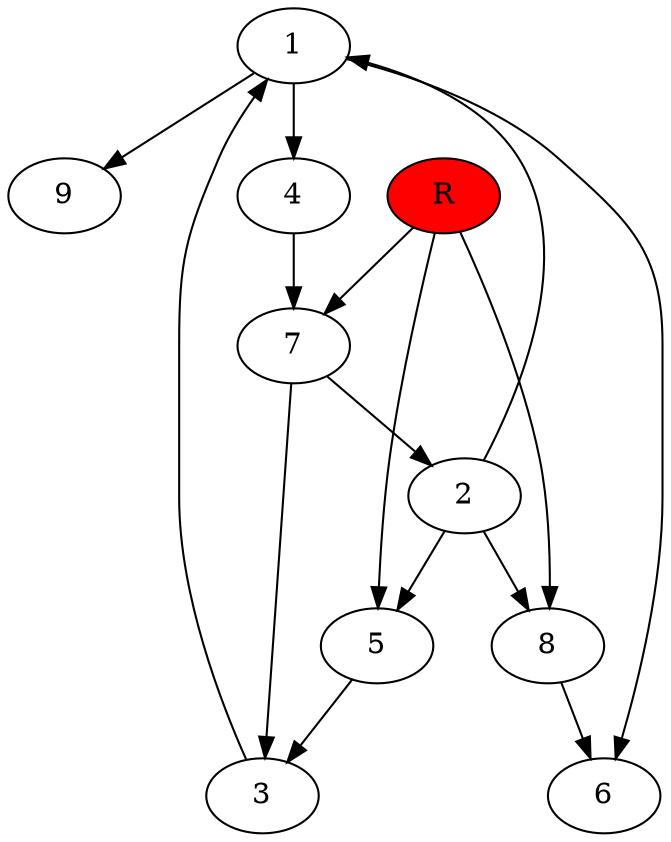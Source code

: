 digraph prb17275 {
	1
	2
	3
	4
	5
	6
	7
	8
	R [fillcolor="#ff0000" style=filled]
	1 -> 4
	1 -> 6
	1 -> 9
	2 -> 1
	2 -> 5
	2 -> 8
	3 -> 1
	4 -> 7
	5 -> 3
	7 -> 2
	7 -> 3
	8 -> 6
	R -> 5
	R -> 7
	R -> 8
}
